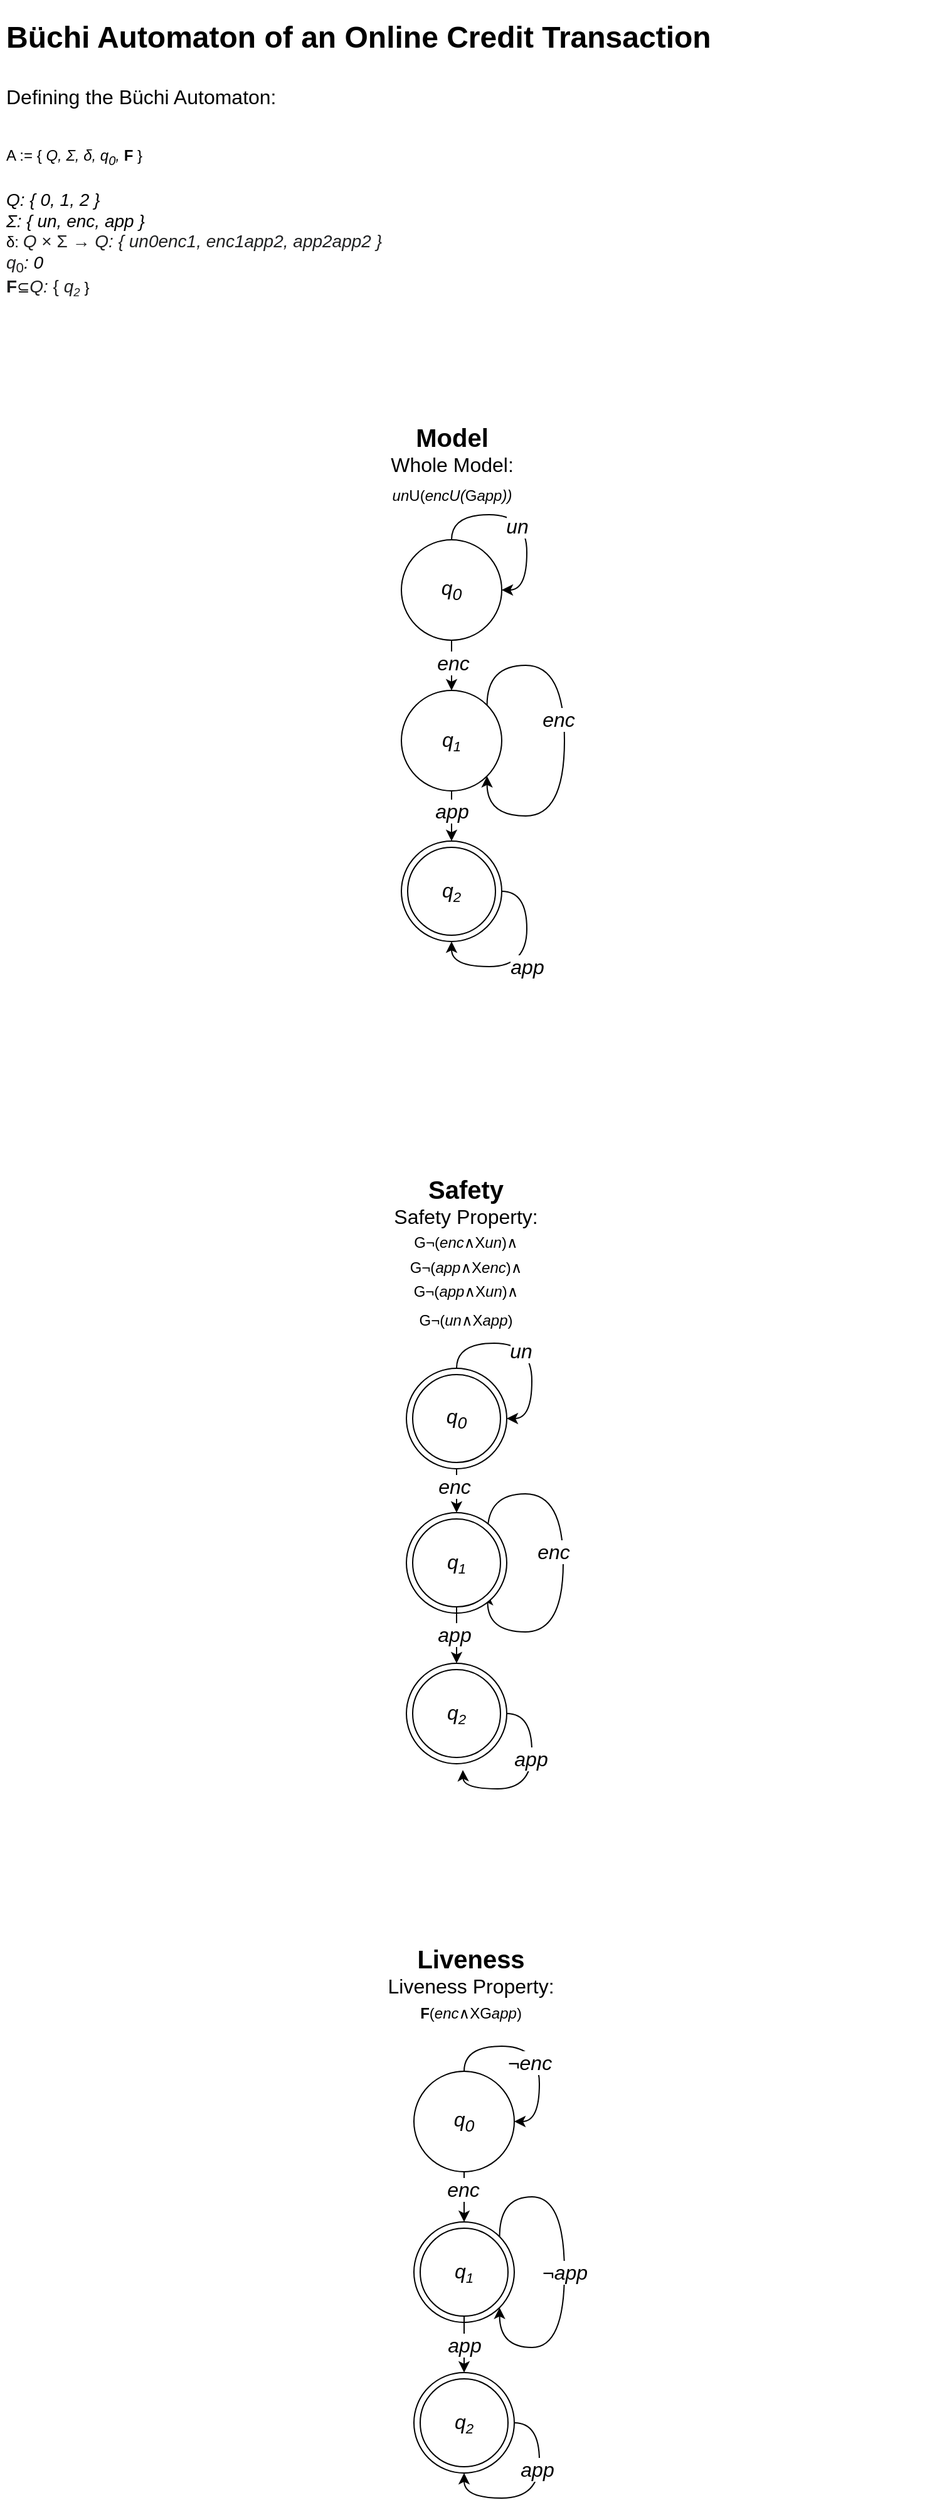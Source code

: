 <mxfile version="20.8.22" type="github">
  <diagram name="Page-1" id="xR51gsvur97eCKODgOBL">
    <mxGraphModel dx="954" dy="560" grid="1" gridSize="10" guides="1" tooltips="1" connect="1" arrows="1" fold="1" page="1" pageScale="1" pageWidth="850" pageHeight="1100" math="0" shadow="0">
      <root>
        <mxCell id="0" />
        <mxCell id="1" parent="0" />
        <mxCell id="qmPyTNHQybEkA9Gj_RSF-1" value="&lt;h1&gt;&lt;span style=&quot;background-color: initial;&quot;&gt;Büchi Automaton of an Online Credit Transaction&lt;/span&gt;&lt;/h1&gt;&lt;h1&gt;&lt;span style=&quot;background-color: initial;&quot;&gt;&lt;span style=&quot;font-weight: normal;&quot;&gt;&lt;font style=&quot;font-size: 16px;&quot;&gt;Defining the Büchi Automaton:&lt;/font&gt;&lt;/span&gt;&lt;/span&gt;&lt;/h1&gt;&lt;h1&gt;&lt;span style=&quot;background-color: initial; font-size: 12px;&quot;&gt;&lt;span style=&quot;font-weight: normal;&quot;&gt;A := { &lt;/span&gt;&lt;i style=&quot;font-weight: normal;&quot;&gt;Q, Σ, δ, q&lt;sub&gt;0&lt;/sub&gt;, &lt;/i&gt;F &lt;span style=&quot;font-weight: normal;&quot;&gt;}&lt;/span&gt;&lt;/span&gt;&lt;br&gt;&lt;/h1&gt;&lt;div style=&quot;font-size: 14px;&quot;&gt;&lt;i style=&quot;&quot;&gt;&lt;font style=&quot;font-size: 14px;&quot;&gt;Q: { 0, 1, 2 }&lt;/font&gt;&lt;/i&gt;&lt;/div&gt;&lt;div style=&quot;font-size: 14px;&quot;&gt;&lt;i style=&quot;&quot;&gt;&lt;font style=&quot;font-size: 14px;&quot;&gt;Σ: { un, enc, app }&lt;/font&gt;&lt;/i&gt;&lt;/div&gt;δ:&amp;nbsp;&lt;i style=&quot;color: rgb(32, 33, 34); font-family: sans-serif; font-size: 14px; background-color: rgb(255, 255, 255);&quot;&gt;Q&lt;/i&gt;&lt;span style=&quot;color: rgb(32, 33, 34); font-family: sans-serif; font-size: 14px; background-color: rgb(255, 255, 255);&quot;&gt;&amp;nbsp;×&amp;nbsp;Σ&amp;nbsp;→&amp;nbsp;&lt;/span&gt;&lt;i style=&quot;color: rgb(32, 33, 34); font-family: sans-serif; font-size: 14px; background-color: rgb(255, 255, 255);&quot;&gt;Q: { un0enc1, enc1app2, app2app2 }&lt;br&gt;&lt;/i&gt;&lt;i style=&quot;color: rgb(32, 33, 34); font-family: sans-serif; font-size: 14px; background-color: rgb(255, 255, 255);&quot;&gt;q&lt;/i&gt;&lt;sub style=&quot;line-height: 1; font-size: 11.2px; color: rgb(32, 33, 34); font-family: sans-serif; background-color: rgb(255, 255, 255);&quot;&gt;0&lt;/sub&gt;&lt;i style=&quot;border-color: var(--border-color); font-size: 14px;&quot;&gt;: 0&lt;br&gt;&lt;/i&gt;&lt;b style=&quot;color: rgb(32, 33, 34); font-family: sans-serif; font-size: 14px; background-color: rgb(255, 255, 255);&quot;&gt;F&lt;/b&gt;⊆&lt;i style=&quot;color: rgb(32, 33, 34); font-family: sans-serif; font-size: 14px; background-color: rgb(255, 255, 255);&quot;&gt;Q: &lt;/i&gt;&lt;span style=&quot;color: rgb(32, 33, 34); font-family: sans-serif; font-size: 14px; background-color: rgb(255, 255, 255);&quot;&gt;{&amp;nbsp;&lt;/span&gt;&lt;i style=&quot;border-color: var(--border-color); color: rgb(32, 33, 34); font-family: sans-serif; font-size: 14px; background-color: rgb(255, 255, 255);&quot;&gt;q&lt;/i&gt;&lt;i style=&quot;border-color: var(--border-color); color: rgb(32, 33, 34); font-family: sans-serif; background-color: rgb(255, 255, 255); font-size: 11.2px;&quot;&gt;&lt;sub&gt;2&lt;/sub&gt;&lt;/i&gt;&amp;nbsp;}&lt;i style=&quot;color: rgb(32, 33, 34); font-family: sans-serif; font-size: 14px; background-color: rgb(255, 255, 255);&quot;&gt;&lt;br&gt;&lt;/i&gt;" style="text;html=1;strokeColor=none;fillColor=none;spacing=5;spacingTop=-20;whiteSpace=wrap;overflow=hidden;rounded=0;" parent="1" vertex="1">
          <mxGeometry x="40" y="40" width="750" height="270" as="geometry" />
        </mxCell>
        <mxCell id="qmPyTNHQybEkA9Gj_RSF-8" value="" style="ellipse;whiteSpace=wrap;html=1;aspect=fixed;fontSize=16;" parent="1" vertex="1">
          <mxGeometry x="370" y="1920" width="80" height="80" as="geometry" />
        </mxCell>
        <mxCell id="qmPyTNHQybEkA9Gj_RSF-9" value="" style="ellipse;whiteSpace=wrap;html=1;aspect=fixed;fontSize=16;" parent="1" vertex="1">
          <mxGeometry x="375" y="1925" width="70" height="70" as="geometry" />
        </mxCell>
        <mxCell id="qmPyTNHQybEkA9Gj_RSF-10" value="" style="ellipse;whiteSpace=wrap;html=1;aspect=fixed;fontSize=16;" parent="1" vertex="1">
          <mxGeometry x="370" y="1800" width="80" height="80" as="geometry" />
        </mxCell>
        <mxCell id="qmPyTNHQybEkA9Gj_RSF-47" value="&lt;i&gt;app&lt;/i&gt;" style="edgeStyle=orthogonalEdgeStyle;curved=1;rounded=0;orthogonalLoop=1;jettySize=auto;html=1;entryX=0.5;entryY=0;entryDx=0;entryDy=0;fontSize=16;" parent="1" source="qmPyTNHQybEkA9Gj_RSF-11" target="qmPyTNHQybEkA9Gj_RSF-8" edge="1">
          <mxGeometry relative="1" as="geometry" />
        </mxCell>
        <mxCell id="qmPyTNHQybEkA9Gj_RSF-11" value="" style="ellipse;whiteSpace=wrap;html=1;aspect=fixed;fontSize=16;" parent="1" vertex="1">
          <mxGeometry x="375" y="1805" width="70" height="70" as="geometry" />
        </mxCell>
        <mxCell id="qmPyTNHQybEkA9Gj_RSF-48" style="edgeStyle=orthogonalEdgeStyle;curved=1;rounded=0;orthogonalLoop=1;jettySize=auto;html=1;exitX=0.5;exitY=1;exitDx=0;exitDy=0;entryX=0.5;entryY=0;entryDx=0;entryDy=0;fontSize=16;" parent="1" source="qmPyTNHQybEkA9Gj_RSF-12" target="qmPyTNHQybEkA9Gj_RSF-10" edge="1">
          <mxGeometry relative="1" as="geometry" />
        </mxCell>
        <mxCell id="qmPyTNHQybEkA9Gj_RSF-73" value="&lt;i&gt;enc&lt;/i&gt;" style="edgeLabel;html=1;align=center;verticalAlign=middle;resizable=0;points=[];fontSize=16;" parent="qmPyTNHQybEkA9Gj_RSF-48" vertex="1" connectable="0">
          <mxGeometry x="-0.3" y="-1" relative="1" as="geometry">
            <mxPoint as="offset" />
          </mxGeometry>
        </mxCell>
        <mxCell id="qmPyTNHQybEkA9Gj_RSF-12" value="" style="ellipse;whiteSpace=wrap;html=1;aspect=fixed;fontSize=16;" parent="1" vertex="1">
          <mxGeometry x="370" y="1680" width="80" height="80" as="geometry" />
        </mxCell>
        <mxCell id="qmPyTNHQybEkA9Gj_RSF-13" value="" style="ellipse;whiteSpace=wrap;html=1;aspect=fixed;fontSize=16;" parent="1" vertex="1">
          <mxGeometry x="360" y="700" width="80" height="80" as="geometry" />
        </mxCell>
        <mxCell id="qmPyTNHQybEkA9Gj_RSF-14" value="" style="ellipse;whiteSpace=wrap;html=1;aspect=fixed;fontSize=16;" parent="1" vertex="1">
          <mxGeometry x="365" y="705" width="70" height="70" as="geometry" />
        </mxCell>
        <mxCell id="qmPyTNHQybEkA9Gj_RSF-43" style="edgeStyle=orthogonalEdgeStyle;curved=1;rounded=0;orthogonalLoop=1;jettySize=auto;html=1;exitX=0.5;exitY=1;exitDx=0;exitDy=0;entryX=0.5;entryY=0;entryDx=0;entryDy=0;fontSize=16;" parent="1" source="qmPyTNHQybEkA9Gj_RSF-15" target="qmPyTNHQybEkA9Gj_RSF-13" edge="1">
          <mxGeometry relative="1" as="geometry" />
        </mxCell>
        <mxCell id="qmPyTNHQybEkA9Gj_RSF-74" value="&lt;i&gt;app&lt;/i&gt;" style="edgeLabel;html=1;align=center;verticalAlign=middle;resizable=0;points=[];fontSize=16;" parent="qmPyTNHQybEkA9Gj_RSF-43" vertex="1" connectable="0">
          <mxGeometry x="-0.2" relative="1" as="geometry">
            <mxPoint as="offset" />
          </mxGeometry>
        </mxCell>
        <mxCell id="qmPyTNHQybEkA9Gj_RSF-15" value="" style="ellipse;whiteSpace=wrap;html=1;aspect=fixed;fontSize=16;" parent="1" vertex="1">
          <mxGeometry x="360" y="580" width="80" height="80" as="geometry" />
        </mxCell>
        <mxCell id="qmPyTNHQybEkA9Gj_RSF-42" style="edgeStyle=orthogonalEdgeStyle;curved=1;rounded=0;orthogonalLoop=1;jettySize=auto;html=1;exitX=0.5;exitY=1;exitDx=0;exitDy=0;entryX=0.5;entryY=0;entryDx=0;entryDy=0;fontSize=16;" parent="1" source="qmPyTNHQybEkA9Gj_RSF-17" target="qmPyTNHQybEkA9Gj_RSF-15" edge="1">
          <mxGeometry relative="1" as="geometry" />
        </mxCell>
        <mxCell id="qmPyTNHQybEkA9Gj_RSF-69" value="&lt;i&gt;enc&lt;/i&gt;" style="edgeLabel;html=1;align=center;verticalAlign=middle;resizable=0;points=[];fontSize=16;" parent="qmPyTNHQybEkA9Gj_RSF-42" vertex="1" connectable="0">
          <mxGeometry x="-0.1" y="1" relative="1" as="geometry">
            <mxPoint as="offset" />
          </mxGeometry>
        </mxCell>
        <mxCell id="qmPyTNHQybEkA9Gj_RSF-17" value="" style="ellipse;whiteSpace=wrap;html=1;aspect=fixed;fontSize=16;" parent="1" vertex="1">
          <mxGeometry x="360" y="460" width="80" height="80" as="geometry" />
        </mxCell>
        <mxCell id="qmPyTNHQybEkA9Gj_RSF-59" style="edgeStyle=orthogonalEdgeStyle;curved=1;rounded=0;orthogonalLoop=1;jettySize=auto;html=1;exitX=1;exitY=0.5;exitDx=0;exitDy=0;fontSize=16;" parent="1" source="qmPyTNHQybEkA9Gj_RSF-18" edge="1">
          <mxGeometry relative="1" as="geometry">
            <mxPoint x="409" y="1440" as="targetPoint" />
          </mxGeometry>
        </mxCell>
        <mxCell id="qmPyTNHQybEkA9Gj_RSF-77" value="&lt;i&gt;app&lt;/i&gt;" style="edgeLabel;html=1;align=center;verticalAlign=middle;resizable=0;points=[];fontSize=16;" parent="qmPyTNHQybEkA9Gj_RSF-59" vertex="1" connectable="0">
          <mxGeometry x="-0.253" y="-1" relative="1" as="geometry">
            <mxPoint as="offset" />
          </mxGeometry>
        </mxCell>
        <mxCell id="qmPyTNHQybEkA9Gj_RSF-18" value="" style="ellipse;whiteSpace=wrap;html=1;aspect=fixed;fontSize=16;" parent="1" vertex="1">
          <mxGeometry x="364" y="1355" width="80" height="80" as="geometry" />
        </mxCell>
        <mxCell id="qmPyTNHQybEkA9Gj_RSF-19" value="" style="ellipse;whiteSpace=wrap;html=1;aspect=fixed;fontSize=16;" parent="1" vertex="1">
          <mxGeometry x="369" y="1360" width="70" height="70" as="geometry" />
        </mxCell>
        <mxCell id="qmPyTNHQybEkA9Gj_RSF-58" style="edgeStyle=orthogonalEdgeStyle;curved=1;rounded=0;orthogonalLoop=1;jettySize=auto;html=1;exitX=1;exitY=0;exitDx=0;exitDy=0;fontSize=16;entryX=1;entryY=1;entryDx=0;entryDy=0;" parent="1" source="qmPyTNHQybEkA9Gj_RSF-24" target="qmPyTNHQybEkA9Gj_RSF-24" edge="1">
          <mxGeometry relative="1" as="geometry">
            <mxPoint x="449" y="1270" as="targetPoint" />
            <Array as="points">
              <mxPoint x="429" y="1220" />
              <mxPoint x="489" y="1220" />
              <mxPoint x="489" y="1330" />
              <mxPoint x="429" y="1330" />
            </Array>
          </mxGeometry>
        </mxCell>
        <mxCell id="qmPyTNHQybEkA9Gj_RSF-67" value="&lt;i&gt;enc&lt;/i&gt;" style="edgeLabel;html=1;align=center;verticalAlign=middle;resizable=0;points=[];fontSize=16;" parent="qmPyTNHQybEkA9Gj_RSF-58" vertex="1" connectable="0">
          <mxGeometry x="-0.067" y="-8" relative="1" as="geometry">
            <mxPoint as="offset" />
          </mxGeometry>
        </mxCell>
        <mxCell id="qmPyTNHQybEkA9Gj_RSF-23" value="" style="ellipse;whiteSpace=wrap;html=1;aspect=fixed;fontSize=16;" parent="1" vertex="1">
          <mxGeometry x="364" y="1235" width="80" height="80" as="geometry" />
        </mxCell>
        <mxCell id="qmPyTNHQybEkA9Gj_RSF-50" style="edgeStyle=orthogonalEdgeStyle;curved=1;rounded=0;orthogonalLoop=1;jettySize=auto;html=1;entryX=0.5;entryY=0;entryDx=0;entryDy=0;fontSize=16;" parent="1" source="qmPyTNHQybEkA9Gj_RSF-24" target="qmPyTNHQybEkA9Gj_RSF-18" edge="1">
          <mxGeometry relative="1" as="geometry" />
        </mxCell>
        <mxCell id="qmPyTNHQybEkA9Gj_RSF-75" value="&lt;i&gt;app&lt;/i&gt;" style="edgeLabel;html=1;align=center;verticalAlign=middle;resizable=0;points=[];fontSize=16;" parent="qmPyTNHQybEkA9Gj_RSF-50" vertex="1" connectable="0">
          <mxGeometry x="-0.022" y="-2" relative="1" as="geometry">
            <mxPoint as="offset" />
          </mxGeometry>
        </mxCell>
        <mxCell id="qmPyTNHQybEkA9Gj_RSF-24" value="" style="ellipse;whiteSpace=wrap;html=1;aspect=fixed;fontSize=16;" parent="1" vertex="1">
          <mxGeometry x="369" y="1240" width="70" height="70" as="geometry" />
        </mxCell>
        <mxCell id="qmPyTNHQybEkA9Gj_RSF-45" style="edgeStyle=orthogonalEdgeStyle;curved=1;rounded=0;orthogonalLoop=1;jettySize=auto;html=1;entryX=0.5;entryY=0;entryDx=0;entryDy=0;fontSize=16;" parent="1" source="qmPyTNHQybEkA9Gj_RSF-27" target="qmPyTNHQybEkA9Gj_RSF-23" edge="1">
          <mxGeometry relative="1" as="geometry" />
        </mxCell>
        <mxCell id="qmPyTNHQybEkA9Gj_RSF-72" value="&lt;i&gt;enc&lt;/i&gt;" style="edgeLabel;html=1;align=center;verticalAlign=middle;resizable=0;points=[];fontSize=16;" parent="qmPyTNHQybEkA9Gj_RSF-45" vertex="1" connectable="0">
          <mxGeometry x="-0.378" y="-2" relative="1" as="geometry">
            <mxPoint as="offset" />
          </mxGeometry>
        </mxCell>
        <mxCell id="qmPyTNHQybEkA9Gj_RSF-27" value="" style="ellipse;whiteSpace=wrap;html=1;aspect=fixed;fontSize=16;" parent="1" vertex="1">
          <mxGeometry x="364" y="1120" width="80" height="80" as="geometry" />
        </mxCell>
        <mxCell id="qmPyTNHQybEkA9Gj_RSF-28" value="" style="ellipse;whiteSpace=wrap;html=1;aspect=fixed;fontSize=16;" parent="1" vertex="1">
          <mxGeometry x="369" y="1125" width="70" height="70" as="geometry" />
        </mxCell>
        <mxCell id="qmPyTNHQybEkA9Gj_RSF-29" value="&lt;i&gt;q&lt;sub&gt;0&lt;/sub&gt;&lt;/i&gt;" style="text;html=1;strokeColor=none;fillColor=none;align=center;verticalAlign=middle;whiteSpace=wrap;rounded=0;fontSize=16;" parent="1" vertex="1">
          <mxGeometry x="370" y="485" width="60" height="30" as="geometry" />
        </mxCell>
        <mxCell id="qmPyTNHQybEkA9Gj_RSF-30" value="&lt;i&gt;q&lt;sub&gt;0&lt;/sub&gt;&lt;/i&gt;" style="text;html=1;strokeColor=none;fillColor=none;align=center;verticalAlign=middle;whiteSpace=wrap;rounded=0;fontSize=16;" parent="1" vertex="1">
          <mxGeometry x="374" y="1145" width="60" height="30" as="geometry" />
        </mxCell>
        <mxCell id="qmPyTNHQybEkA9Gj_RSF-31" value="&lt;i&gt;q&lt;sub&gt;0&lt;/sub&gt;&lt;/i&gt;" style="text;html=1;strokeColor=none;fillColor=none;align=center;verticalAlign=middle;whiteSpace=wrap;rounded=0;fontSize=16;" parent="1" vertex="1">
          <mxGeometry x="380" y="1705" width="60" height="30" as="geometry" />
        </mxCell>
        <mxCell id="qmPyTNHQybEkA9Gj_RSF-32" value="&lt;i&gt;q&lt;span style=&quot;font-size: 13.333px;&quot;&gt;&lt;sub&gt;1&lt;/sub&gt;&lt;/span&gt;&lt;/i&gt;" style="text;html=1;strokeColor=none;fillColor=none;align=center;verticalAlign=middle;whiteSpace=wrap;rounded=0;fontSize=16;" parent="1" vertex="1">
          <mxGeometry x="370" y="605" width="60" height="30" as="geometry" />
        </mxCell>
        <mxCell id="qmPyTNHQybEkA9Gj_RSF-35" value="&lt;i&gt;q&lt;span style=&quot;font-size: 13.333px;&quot;&gt;&lt;sub&gt;2&lt;/sub&gt;&lt;/span&gt;&lt;/i&gt;" style="text;html=1;strokeColor=none;fillColor=none;align=center;verticalAlign=middle;whiteSpace=wrap;rounded=0;fontSize=16;" parent="1" vertex="1">
          <mxGeometry x="370" y="725" width="60" height="30" as="geometry" />
        </mxCell>
        <mxCell id="qmPyTNHQybEkA9Gj_RSF-36" value="&lt;i&gt;q&lt;span style=&quot;font-size: 13.333px;&quot;&gt;&lt;sub&gt;2&lt;/sub&gt;&lt;/span&gt;&lt;/i&gt;" style="text;html=1;strokeColor=none;fillColor=none;align=center;verticalAlign=middle;whiteSpace=wrap;rounded=0;fontSize=16;" parent="1" vertex="1">
          <mxGeometry x="374" y="1380" width="60" height="30" as="geometry" />
        </mxCell>
        <mxCell id="qmPyTNHQybEkA9Gj_RSF-37" value="&lt;i&gt;q&lt;span style=&quot;font-size: 13.333px;&quot;&gt;&lt;sub&gt;2&lt;/sub&gt;&lt;/span&gt;&lt;/i&gt;" style="text;html=1;strokeColor=none;fillColor=none;align=center;verticalAlign=middle;whiteSpace=wrap;rounded=0;fontSize=16;" parent="1" vertex="1">
          <mxGeometry x="380" y="1945" width="60" height="30" as="geometry" />
        </mxCell>
        <mxCell id="qmPyTNHQybEkA9Gj_RSF-38" value="&lt;i&gt;q&lt;span style=&quot;font-size: 13.333px;&quot;&gt;&lt;sub&gt;1&lt;/sub&gt;&lt;/span&gt;&lt;/i&gt;" style="text;html=1;strokeColor=none;fillColor=none;align=center;verticalAlign=middle;whiteSpace=wrap;rounded=0;fontSize=16;" parent="1" vertex="1">
          <mxGeometry x="374" y="1260" width="60" height="30" as="geometry" />
        </mxCell>
        <mxCell id="qmPyTNHQybEkA9Gj_RSF-39" value="&lt;i&gt;q&lt;span style=&quot;font-size: 13.333px;&quot;&gt;&lt;sub&gt;1&lt;/sub&gt;&lt;/span&gt;&lt;/i&gt;" style="text;html=1;strokeColor=none;fillColor=none;align=center;verticalAlign=middle;whiteSpace=wrap;rounded=0;fontSize=16;" parent="1" vertex="1">
          <mxGeometry x="380" y="1825" width="60" height="30" as="geometry" />
        </mxCell>
        <mxCell id="qmPyTNHQybEkA9Gj_RSF-41" style="edgeStyle=orthogonalEdgeStyle;curved=1;rounded=0;orthogonalLoop=1;jettySize=auto;html=1;exitX=0.5;exitY=0;exitDx=0;exitDy=0;entryX=1;entryY=0.5;entryDx=0;entryDy=0;fontSize=16;" parent="1" source="qmPyTNHQybEkA9Gj_RSF-17" target="qmPyTNHQybEkA9Gj_RSF-17" edge="1">
          <mxGeometry relative="1" as="geometry" />
        </mxCell>
        <mxCell id="qmPyTNHQybEkA9Gj_RSF-63" value="&lt;i&gt;un&lt;/i&gt;" style="edgeLabel;html=1;align=center;verticalAlign=middle;resizable=0;points=[];fontSize=16;" parent="qmPyTNHQybEkA9Gj_RSF-41" vertex="1" connectable="0">
          <mxGeometry x="0.113" y="-8" relative="1" as="geometry">
            <mxPoint as="offset" />
          </mxGeometry>
        </mxCell>
        <mxCell id="qmPyTNHQybEkA9Gj_RSF-51" style="edgeStyle=orthogonalEdgeStyle;curved=1;rounded=0;orthogonalLoop=1;jettySize=auto;html=1;exitX=1;exitY=0;exitDx=0;exitDy=0;entryX=1;entryY=1;entryDx=0;entryDy=0;fontSize=16;" parent="1" source="qmPyTNHQybEkA9Gj_RSF-15" target="qmPyTNHQybEkA9Gj_RSF-15" edge="1">
          <mxGeometry relative="1" as="geometry">
            <Array as="points">
              <mxPoint x="428" y="560" />
              <mxPoint x="490" y="560" />
              <mxPoint x="490" y="680" />
              <mxPoint x="428" y="680" />
            </Array>
          </mxGeometry>
        </mxCell>
        <mxCell id="qmPyTNHQybEkA9Gj_RSF-66" value="&lt;i&gt;enc&lt;/i&gt;" style="edgeLabel;html=1;align=center;verticalAlign=middle;resizable=0;points=[];fontSize=16;" parent="qmPyTNHQybEkA9Gj_RSF-51" vertex="1" connectable="0">
          <mxGeometry x="-0.113" y="-5" relative="1" as="geometry">
            <mxPoint as="offset" />
          </mxGeometry>
        </mxCell>
        <mxCell id="qmPyTNHQybEkA9Gj_RSF-52" value="&lt;i&gt;app&lt;/i&gt;" style="edgeStyle=orthogonalEdgeStyle;curved=1;rounded=0;orthogonalLoop=1;jettySize=auto;html=1;exitX=1;exitY=0.5;exitDx=0;exitDy=0;entryX=0.5;entryY=1;entryDx=0;entryDy=0;fontSize=16;" parent="1" source="qmPyTNHQybEkA9Gj_RSF-13" target="qmPyTNHQybEkA9Gj_RSF-13" edge="1">
          <mxGeometry relative="1" as="geometry" />
        </mxCell>
        <mxCell id="qmPyTNHQybEkA9Gj_RSF-57" style="edgeStyle=orthogonalEdgeStyle;curved=1;rounded=0;orthogonalLoop=1;jettySize=auto;html=1;exitX=0.5;exitY=0;exitDx=0;exitDy=0;entryX=1;entryY=0.5;entryDx=0;entryDy=0;fontSize=16;" parent="1" source="qmPyTNHQybEkA9Gj_RSF-27" target="qmPyTNHQybEkA9Gj_RSF-27" edge="1">
          <mxGeometry relative="1" as="geometry" />
        </mxCell>
        <mxCell id="qmPyTNHQybEkA9Gj_RSF-64" value="&lt;i&gt;un&lt;/i&gt;" style="edgeLabel;html=1;align=center;verticalAlign=middle;resizable=0;points=[];fontSize=16;" parent="qmPyTNHQybEkA9Gj_RSF-57" vertex="1" connectable="0">
          <mxGeometry x="-0.113" y="-6" relative="1" as="geometry">
            <mxPoint as="offset" />
          </mxGeometry>
        </mxCell>
        <mxCell id="qmPyTNHQybEkA9Gj_RSF-60" style="edgeStyle=orthogonalEdgeStyle;curved=1;rounded=0;orthogonalLoop=1;jettySize=auto;html=1;exitX=0.5;exitY=0;exitDx=0;exitDy=0;entryX=1;entryY=0.5;entryDx=0;entryDy=0;fontSize=16;" parent="1" source="qmPyTNHQybEkA9Gj_RSF-12" target="qmPyTNHQybEkA9Gj_RSF-12" edge="1">
          <mxGeometry relative="1" as="geometry" />
        </mxCell>
        <mxCell id="qmPyTNHQybEkA9Gj_RSF-65" value="&lt;i style=&quot;border-color: var(--border-color);&quot;&gt;¬enc&lt;/i&gt;" style="edgeLabel;html=1;align=center;verticalAlign=middle;resizable=0;points=[];fontSize=16;" parent="qmPyTNHQybEkA9Gj_RSF-60" vertex="1" connectable="0">
          <mxGeometry x="0.163" y="-8" relative="1" as="geometry">
            <mxPoint as="offset" />
          </mxGeometry>
        </mxCell>
        <mxCell id="qmPyTNHQybEkA9Gj_RSF-62" style="edgeStyle=orthogonalEdgeStyle;curved=1;rounded=0;orthogonalLoop=1;jettySize=auto;html=1;exitX=1;exitY=0.5;exitDx=0;exitDy=0;entryX=0.5;entryY=1;entryDx=0;entryDy=0;fontSize=16;" parent="1" source="qmPyTNHQybEkA9Gj_RSF-8" target="qmPyTNHQybEkA9Gj_RSF-8" edge="1">
          <mxGeometry relative="1" as="geometry" />
        </mxCell>
        <mxCell id="qmPyTNHQybEkA9Gj_RSF-76" value="&lt;i&gt;app&lt;/i&gt;" style="edgeLabel;html=1;align=center;verticalAlign=middle;resizable=0;points=[];fontSize=16;" parent="qmPyTNHQybEkA9Gj_RSF-62" vertex="1" connectable="0">
          <mxGeometry x="-0.287" y="-2" relative="1" as="geometry">
            <mxPoint as="offset" />
          </mxGeometry>
        </mxCell>
        <mxCell id="qmPyTNHQybEkA9Gj_RSF-71" value="&lt;i style=&quot;border-color: var(--border-color);&quot;&gt;¬app&lt;/i&gt;" style="edgeStyle=orthogonalEdgeStyle;curved=1;rounded=0;orthogonalLoop=1;jettySize=auto;html=1;exitX=1;exitY=0;exitDx=0;exitDy=0;entryX=1;entryY=1;entryDx=0;entryDy=0;fontSize=16;" parent="1" source="qmPyTNHQybEkA9Gj_RSF-10" target="qmPyTNHQybEkA9Gj_RSF-10" edge="1">
          <mxGeometry relative="1" as="geometry">
            <Array as="points">
              <mxPoint x="438" y="1780" />
              <mxPoint x="490" y="1780" />
              <mxPoint x="490" y="1900" />
              <mxPoint x="438" y="1900" />
            </Array>
          </mxGeometry>
        </mxCell>
        <mxCell id="qmPyTNHQybEkA9Gj_RSF-78" value="&lt;b&gt;&lt;font style=&quot;font-size: 20px;&quot;&gt;Model&lt;br&gt;&lt;/font&gt;&lt;/b&gt;Whole Model:&lt;br style=&quot;border-color: var(--border-color); font-size: 12px; text-align: left;&quot;&gt;&lt;i style=&quot;border-color: var(--border-color); font-size: 12px; text-align: left;&quot;&gt;un&lt;/i&gt;&lt;span style=&quot;font-size: 12px; text-align: left;&quot;&gt;U(&lt;/span&gt;&lt;i style=&quot;border-color: var(--border-color); font-size: 12px; text-align: left;&quot;&gt;encU(&lt;/i&gt;&lt;span style=&quot;font-size: 12px; text-align: left;&quot;&gt;G&lt;/span&gt;&lt;i style=&quot;border-color: var(--border-color); font-size: 12px; text-align: left;&quot;&gt;app))&lt;/i&gt;&lt;b&gt;&lt;font style=&quot;font-size: 20px;&quot;&gt;&lt;br&gt;&lt;/font&gt;&lt;/b&gt;" style="text;html=1;align=center;verticalAlign=middle;resizable=0;points=[];autosize=1;strokeColor=none;fillColor=none;fontSize=16;" parent="1" vertex="1">
          <mxGeometry x="340" y="360" width="120" height="80" as="geometry" />
        </mxCell>
        <mxCell id="qmPyTNHQybEkA9Gj_RSF-79" value="&lt;b&gt;&lt;font style=&quot;font-size: 20px;&quot;&gt;Safety&lt;br&gt;&lt;/font&gt;&lt;/b&gt;Safety Property:&lt;br style=&quot;border-color: var(--border-color); font-size: 12px; text-align: left;&quot;&gt;&lt;span style=&quot;font-size: 12px; text-align: left;&quot;&gt;G¬(&lt;/span&gt;&lt;i style=&quot;border-color: var(--border-color); font-size: 12px; text-align: left;&quot;&gt;enc&lt;/i&gt;&lt;span style=&quot;font-size: 12px; text-align: left;&quot;&gt;∧X&lt;/span&gt;&lt;i style=&quot;border-color: var(--border-color); font-size: 12px; text-align: left;&quot;&gt;un&lt;/i&gt;&lt;span style=&quot;font-size: 12px; text-align: left;&quot;&gt;)∧&lt;/span&gt;&lt;br style=&quot;border-color: var(--border-color); font-size: 12px; text-align: left;&quot;&gt;&lt;span style=&quot;font-size: 12px; text-align: left;&quot;&gt;G¬(&lt;/span&gt;&lt;i style=&quot;border-color: var(--border-color); font-size: 12px; text-align: left;&quot;&gt;app&lt;/i&gt;&lt;span style=&quot;font-size: 12px; text-align: left;&quot;&gt;∧X&lt;/span&gt;&lt;i style=&quot;border-color: var(--border-color); font-size: 12px; text-align: left;&quot;&gt;enc&lt;/i&gt;&lt;span style=&quot;font-size: 12px; text-align: left;&quot;&gt;)∧&lt;/span&gt;&lt;br style=&quot;border-color: var(--border-color); font-size: 12px; text-align: left;&quot;&gt;&lt;span style=&quot;font-size: 12px; text-align: left;&quot;&gt;G¬(&lt;/span&gt;&lt;i style=&quot;border-color: var(--border-color); font-size: 12px; text-align: left;&quot;&gt;app&lt;/i&gt;&lt;span style=&quot;font-size: 12px; text-align: left;&quot;&gt;∧X&lt;/span&gt;&lt;i style=&quot;border-color: var(--border-color); font-size: 12px; text-align: left;&quot;&gt;un&lt;/i&gt;&lt;span style=&quot;font-size: 12px; text-align: left;&quot;&gt;)∧&lt;/span&gt;&lt;br style=&quot;border-color: var(--border-color); font-size: 12px; text-align: left;&quot;&gt;&lt;span style=&quot;font-size: 12px; text-align: left;&quot;&gt;G¬(&lt;/span&gt;&lt;i style=&quot;border-color: var(--border-color); font-size: 12px; text-align: left;&quot;&gt;un&lt;/i&gt;&lt;span style=&quot;font-size: 12px; text-align: left;&quot;&gt;∧X&lt;/span&gt;&lt;i style=&quot;border-color: var(--border-color); font-size: 12px; text-align: left;&quot;&gt;app&lt;/i&gt;&lt;span style=&quot;font-size: 12px; text-align: left;&quot;&gt;)&lt;/span&gt;&lt;b&gt;&lt;font style=&quot;font-size: 20px;&quot;&gt;&lt;br&gt;&lt;/font&gt;&lt;/b&gt;" style="text;html=1;align=center;verticalAlign=middle;resizable=0;points=[];autosize=1;strokeColor=none;fillColor=none;fontSize=16;" parent="1" vertex="1">
          <mxGeometry x="341" y="958" width="140" height="140" as="geometry" />
        </mxCell>
        <mxCell id="qmPyTNHQybEkA9Gj_RSF-80" value="&lt;b&gt;&lt;font style=&quot;font-size: 20px;&quot;&gt;Liveness&lt;br&gt;&lt;/font&gt;&lt;/b&gt;Liveness Property:&lt;br style=&quot;border-color: var(--border-color); font-size: 12px; text-align: left;&quot;&gt;&lt;b style=&quot;border-color: var(--border-color); font-size: 12px; text-align: left;&quot;&gt;F&lt;/b&gt;&lt;span style=&quot;font-size: 12px; text-align: left;&quot;&gt;(&lt;/span&gt;&lt;i style=&quot;border-color: var(--border-color); font-size: 12px; text-align: left;&quot;&gt;enc&lt;/i&gt;&lt;span style=&quot;font-size: 12px; text-align: left;&quot;&gt;∧XG&lt;/span&gt;&lt;i style=&quot;border-color: var(--border-color); font-size: 12px; text-align: left;&quot;&gt;app&lt;/i&gt;&lt;span style=&quot;font-size: 12px; text-align: left;&quot;&gt;)&lt;/span&gt;" style="text;html=1;align=center;verticalAlign=middle;resizable=0;points=[];autosize=1;strokeColor=none;fillColor=none;fontSize=16;" parent="1" vertex="1">
          <mxGeometry x="335" y="1570" width="160" height="80" as="geometry" />
        </mxCell>
      </root>
    </mxGraphModel>
  </diagram>
</mxfile>
